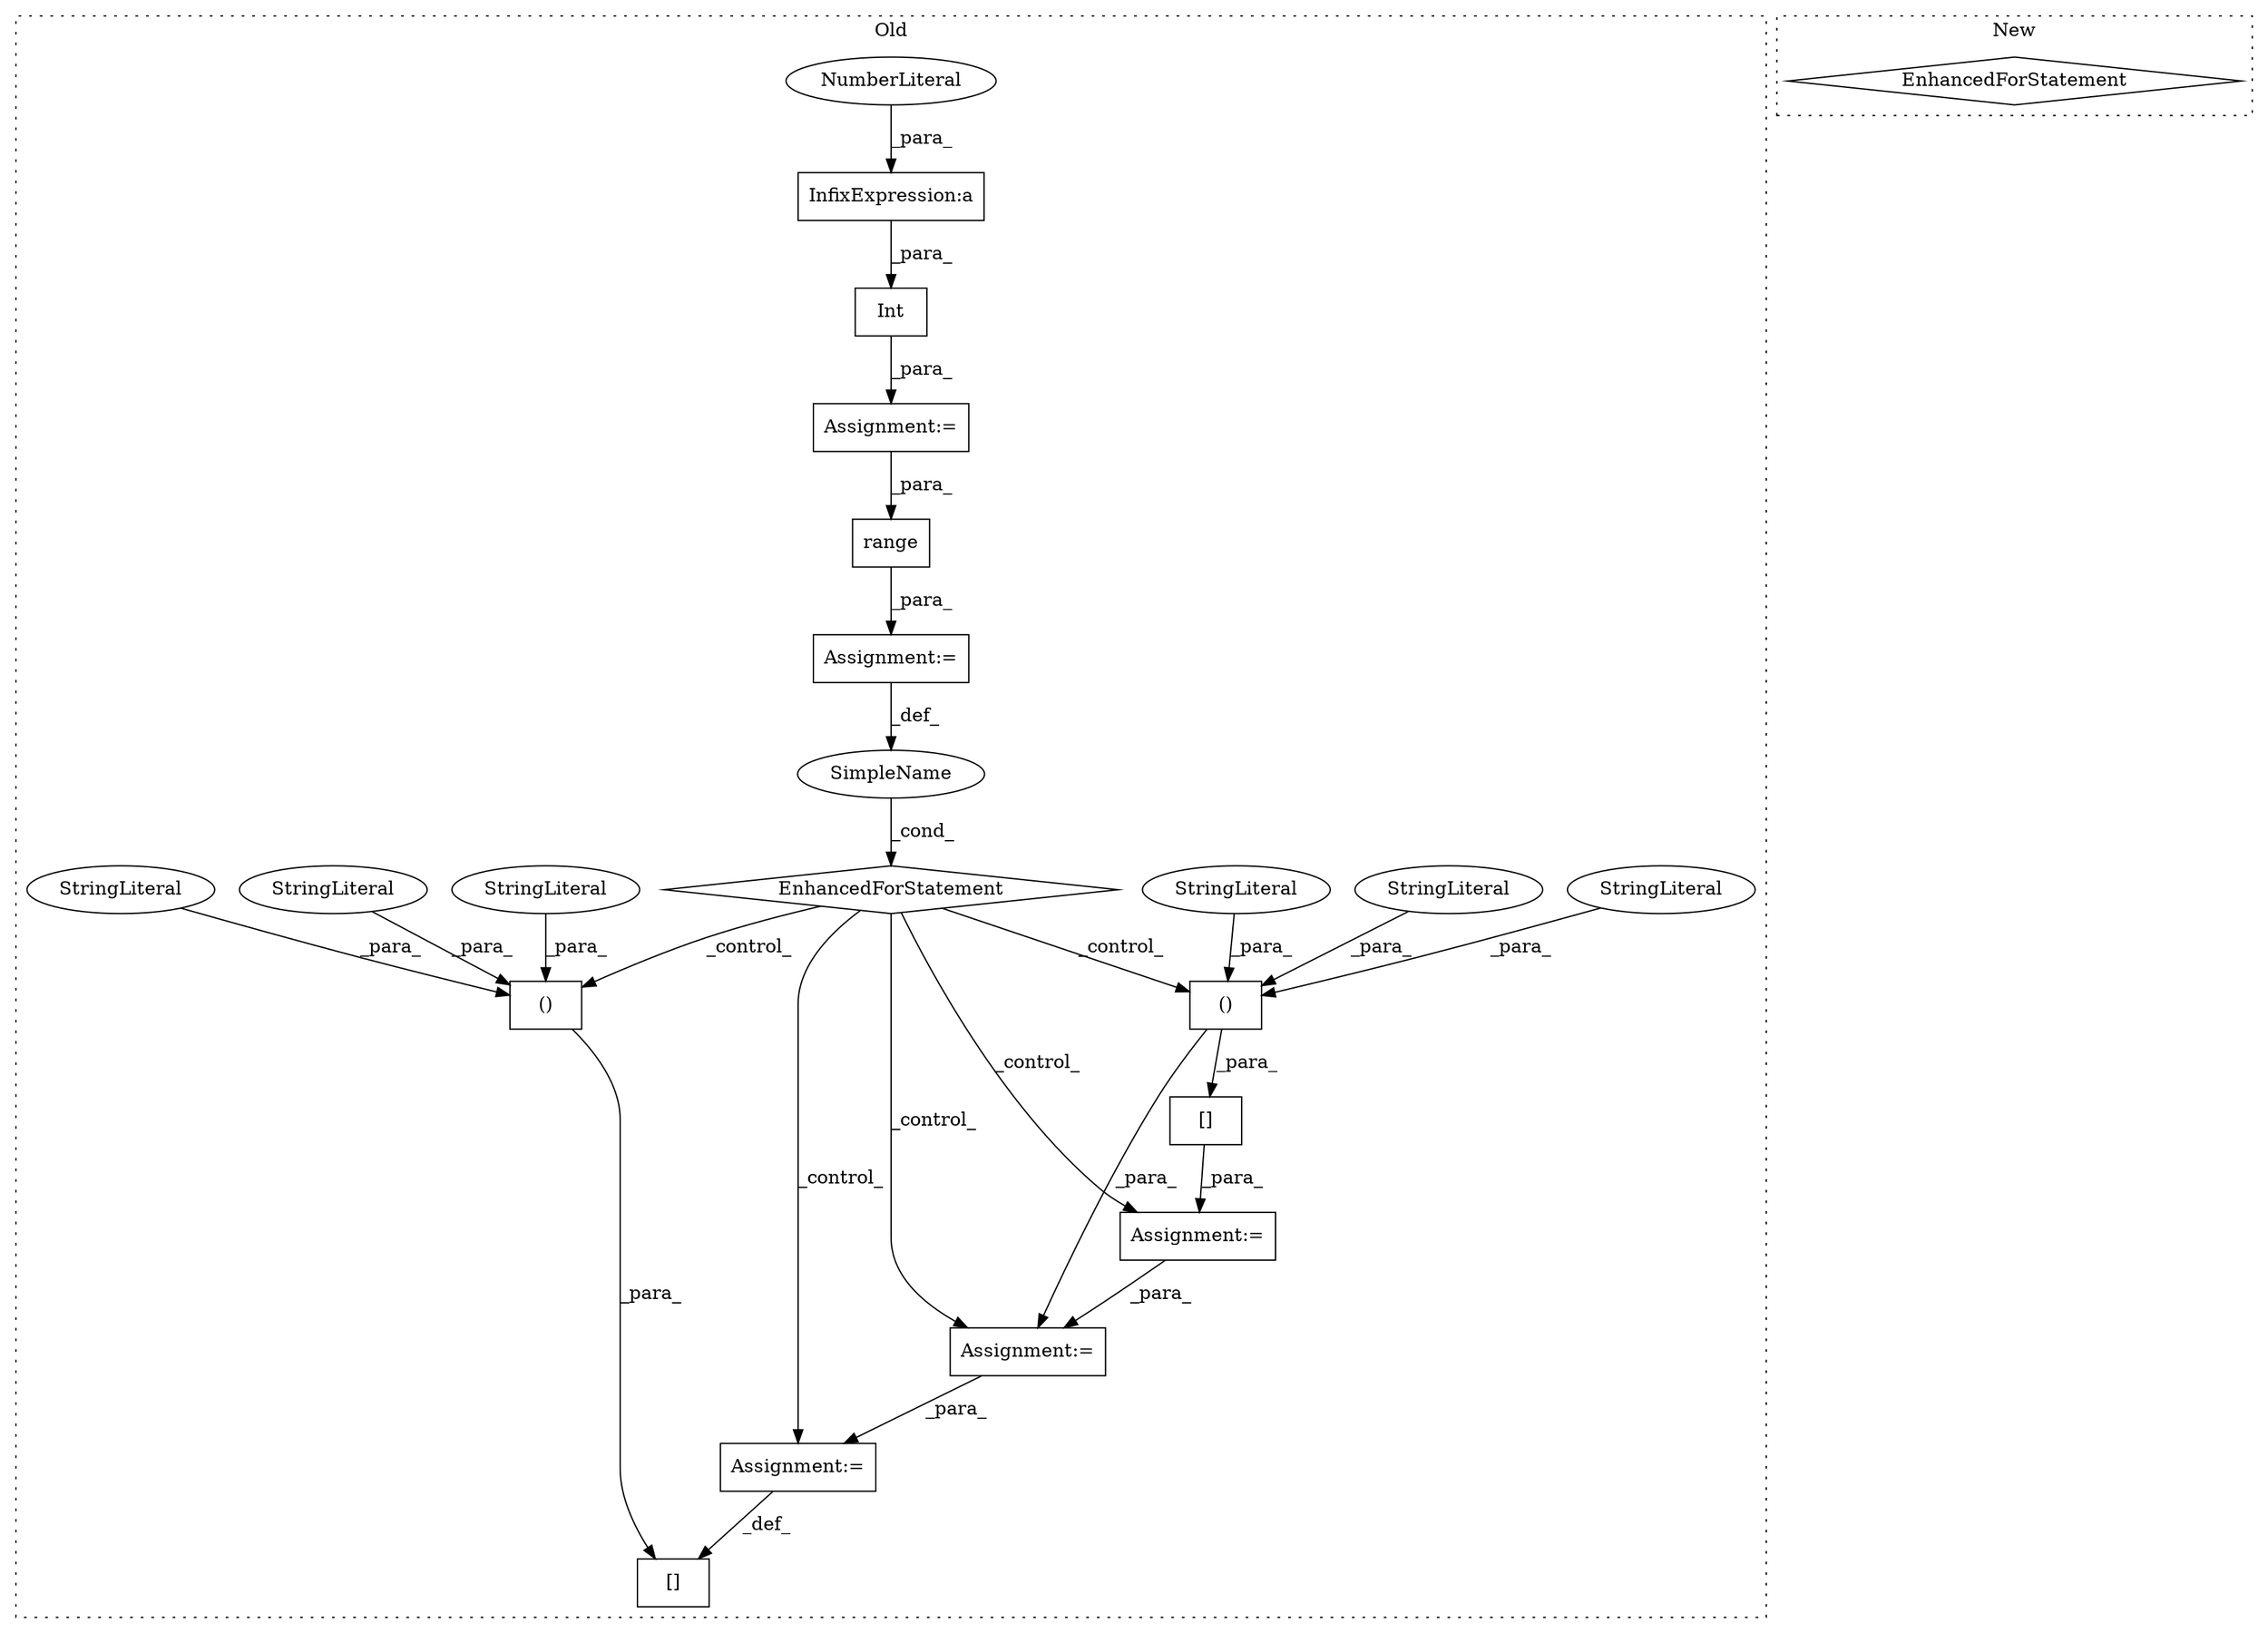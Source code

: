 digraph G {
subgraph cluster0 {
1 [label="Int" a="32" s="6937,6946" l="4,1" shape="box"];
3 [label="Assignment:=" a="7" s="6953,7036" l="53,2" shape="box"];
4 [label="InfixExpression:a" a="27" s="6942" l="3" shape="box"];
5 [label="NumberLiteral" a="34" s="6945" l="1" shape="ellipse"];
6 [label="Assignment:=" a="7" s="6936" l="1" shape="box"];
7 [label="()" a="106" s="7067" l="108" shape="box"];
8 [label="[]" a="2" s="7054,7175" l="13,2" shape="box"];
9 [label="()" a="106" s="7409" l="108" shape="box"];
10 [label="[]" a="2" s="7389,7517" l="20,2" shape="box"];
11 [label="EnhancedForStatement" a="70" s="6953,7036" l="53,2" shape="diamond"];
12 [label="range" a="32" s="7021,7035" l="6,1" shape="box"];
13 [label="SimpleName" a="42" s="7010" l="8" shape="ellipse"];
14 [label="StringLiteral" a="45" s="7130" l="16" shape="ellipse"];
15 [label="StringLiteral" a="45" s="7067" l="50" shape="ellipse"];
16 [label="StringLiteral" a="45" s="7472" l="16" shape="ellipse"];
17 [label="StringLiteral" a="45" s="7409" l="50" shape="ellipse"];
18 [label="StringLiteral" a="45" s="7501" l="16" shape="ellipse"];
19 [label="StringLiteral" a="45" s="7159" l="16" shape="ellipse"];
20 [label="Assignment:=" a="7" s="7053" l="1" shape="box"];
21 [label="Assignment:=" a="7" s="7519" l="1" shape="box"];
22 [label="Assignment:=" a="7" s="7193" l="1" shape="box"];
label = "Old";
style="dotted";
}
subgraph cluster1 {
2 [label="EnhancedForStatement" a="70" s="12512,12584" l="53,2" shape="diamond"];
label = "New";
style="dotted";
}
1 -> 6 [label="_para_"];
3 -> 13 [label="_def_"];
4 -> 1 [label="_para_"];
5 -> 4 [label="_para_"];
6 -> 12 [label="_para_"];
7 -> 8 [label="_para_"];
7 -> 22 [label="_para_"];
8 -> 20 [label="_para_"];
9 -> 10 [label="_para_"];
11 -> 22 [label="_control_"];
11 -> 9 [label="_control_"];
11 -> 20 [label="_control_"];
11 -> 21 [label="_control_"];
11 -> 7 [label="_control_"];
12 -> 3 [label="_para_"];
13 -> 11 [label="_cond_"];
14 -> 7 [label="_para_"];
15 -> 7 [label="_para_"];
16 -> 9 [label="_para_"];
17 -> 9 [label="_para_"];
18 -> 9 [label="_para_"];
19 -> 7 [label="_para_"];
20 -> 22 [label="_para_"];
21 -> 10 [label="_def_"];
22 -> 21 [label="_para_"];
}